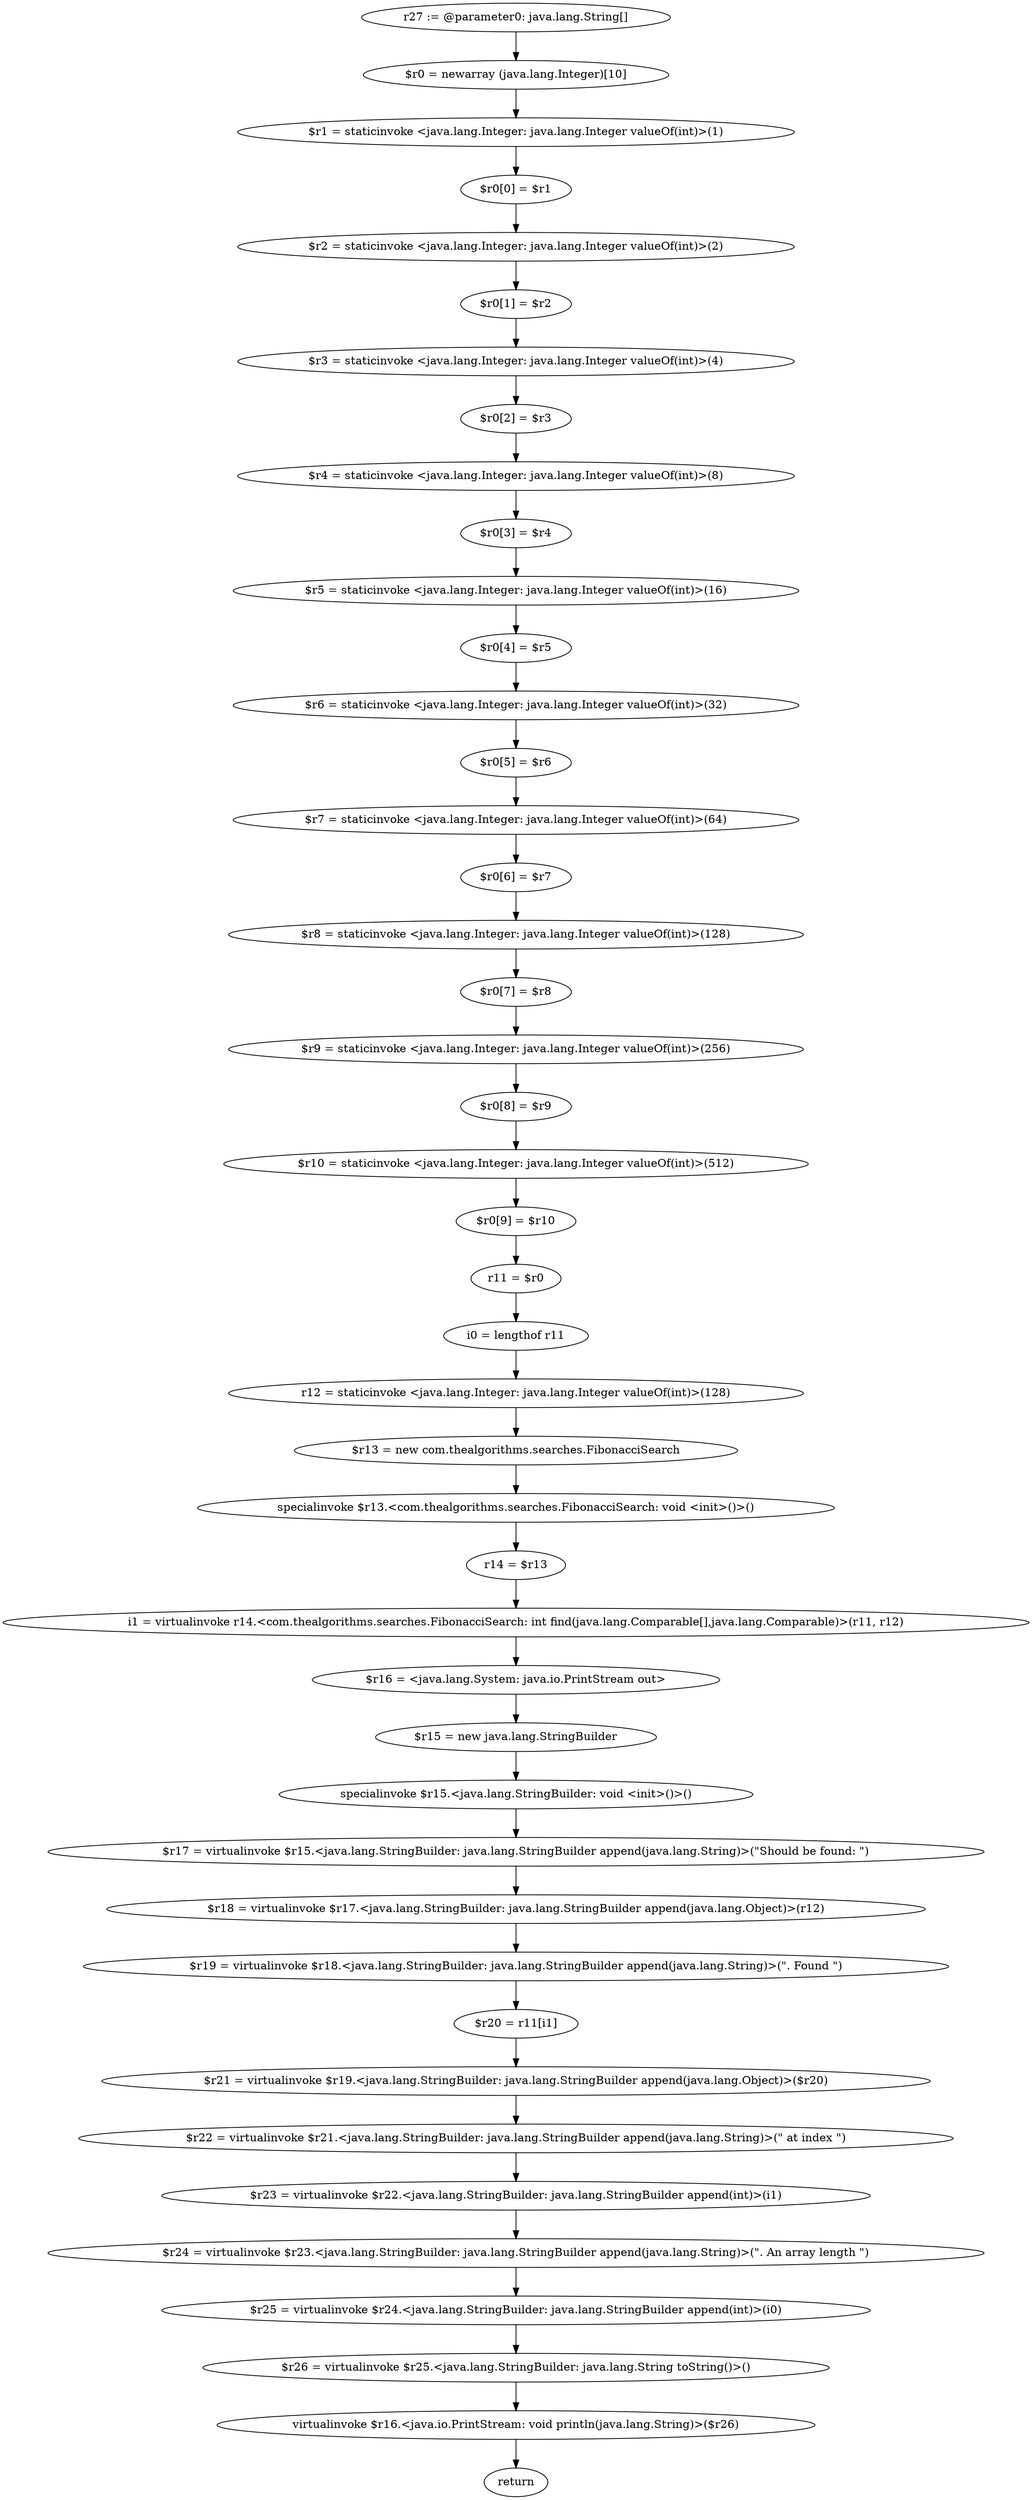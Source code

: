 digraph "unitGraph" {
    "r27 := @parameter0: java.lang.String[]"
    "$r0 = newarray (java.lang.Integer)[10]"
    "$r1 = staticinvoke <java.lang.Integer: java.lang.Integer valueOf(int)>(1)"
    "$r0[0] = $r1"
    "$r2 = staticinvoke <java.lang.Integer: java.lang.Integer valueOf(int)>(2)"
    "$r0[1] = $r2"
    "$r3 = staticinvoke <java.lang.Integer: java.lang.Integer valueOf(int)>(4)"
    "$r0[2] = $r3"
    "$r4 = staticinvoke <java.lang.Integer: java.lang.Integer valueOf(int)>(8)"
    "$r0[3] = $r4"
    "$r5 = staticinvoke <java.lang.Integer: java.lang.Integer valueOf(int)>(16)"
    "$r0[4] = $r5"
    "$r6 = staticinvoke <java.lang.Integer: java.lang.Integer valueOf(int)>(32)"
    "$r0[5] = $r6"
    "$r7 = staticinvoke <java.lang.Integer: java.lang.Integer valueOf(int)>(64)"
    "$r0[6] = $r7"
    "$r8 = staticinvoke <java.lang.Integer: java.lang.Integer valueOf(int)>(128)"
    "$r0[7] = $r8"
    "$r9 = staticinvoke <java.lang.Integer: java.lang.Integer valueOf(int)>(256)"
    "$r0[8] = $r9"
    "$r10 = staticinvoke <java.lang.Integer: java.lang.Integer valueOf(int)>(512)"
    "$r0[9] = $r10"
    "r11 = $r0"
    "i0 = lengthof r11"
    "r12 = staticinvoke <java.lang.Integer: java.lang.Integer valueOf(int)>(128)"
    "$r13 = new com.thealgorithms.searches.FibonacciSearch"
    "specialinvoke $r13.<com.thealgorithms.searches.FibonacciSearch: void <init>()>()"
    "r14 = $r13"
    "i1 = virtualinvoke r14.<com.thealgorithms.searches.FibonacciSearch: int find(java.lang.Comparable[],java.lang.Comparable)>(r11, r12)"
    "$r16 = <java.lang.System: java.io.PrintStream out>"
    "$r15 = new java.lang.StringBuilder"
    "specialinvoke $r15.<java.lang.StringBuilder: void <init>()>()"
    "$r17 = virtualinvoke $r15.<java.lang.StringBuilder: java.lang.StringBuilder append(java.lang.String)>(\"Should be found: \")"
    "$r18 = virtualinvoke $r17.<java.lang.StringBuilder: java.lang.StringBuilder append(java.lang.Object)>(r12)"
    "$r19 = virtualinvoke $r18.<java.lang.StringBuilder: java.lang.StringBuilder append(java.lang.String)>(\". Found \")"
    "$r20 = r11[i1]"
    "$r21 = virtualinvoke $r19.<java.lang.StringBuilder: java.lang.StringBuilder append(java.lang.Object)>($r20)"
    "$r22 = virtualinvoke $r21.<java.lang.StringBuilder: java.lang.StringBuilder append(java.lang.String)>(\" at index \")"
    "$r23 = virtualinvoke $r22.<java.lang.StringBuilder: java.lang.StringBuilder append(int)>(i1)"
    "$r24 = virtualinvoke $r23.<java.lang.StringBuilder: java.lang.StringBuilder append(java.lang.String)>(\". An array length \")"
    "$r25 = virtualinvoke $r24.<java.lang.StringBuilder: java.lang.StringBuilder append(int)>(i0)"
    "$r26 = virtualinvoke $r25.<java.lang.StringBuilder: java.lang.String toString()>()"
    "virtualinvoke $r16.<java.io.PrintStream: void println(java.lang.String)>($r26)"
    "return"
    "r27 := @parameter0: java.lang.String[]"->"$r0 = newarray (java.lang.Integer)[10]";
    "$r0 = newarray (java.lang.Integer)[10]"->"$r1 = staticinvoke <java.lang.Integer: java.lang.Integer valueOf(int)>(1)";
    "$r1 = staticinvoke <java.lang.Integer: java.lang.Integer valueOf(int)>(1)"->"$r0[0] = $r1";
    "$r0[0] = $r1"->"$r2 = staticinvoke <java.lang.Integer: java.lang.Integer valueOf(int)>(2)";
    "$r2 = staticinvoke <java.lang.Integer: java.lang.Integer valueOf(int)>(2)"->"$r0[1] = $r2";
    "$r0[1] = $r2"->"$r3 = staticinvoke <java.lang.Integer: java.lang.Integer valueOf(int)>(4)";
    "$r3 = staticinvoke <java.lang.Integer: java.lang.Integer valueOf(int)>(4)"->"$r0[2] = $r3";
    "$r0[2] = $r3"->"$r4 = staticinvoke <java.lang.Integer: java.lang.Integer valueOf(int)>(8)";
    "$r4 = staticinvoke <java.lang.Integer: java.lang.Integer valueOf(int)>(8)"->"$r0[3] = $r4";
    "$r0[3] = $r4"->"$r5 = staticinvoke <java.lang.Integer: java.lang.Integer valueOf(int)>(16)";
    "$r5 = staticinvoke <java.lang.Integer: java.lang.Integer valueOf(int)>(16)"->"$r0[4] = $r5";
    "$r0[4] = $r5"->"$r6 = staticinvoke <java.lang.Integer: java.lang.Integer valueOf(int)>(32)";
    "$r6 = staticinvoke <java.lang.Integer: java.lang.Integer valueOf(int)>(32)"->"$r0[5] = $r6";
    "$r0[5] = $r6"->"$r7 = staticinvoke <java.lang.Integer: java.lang.Integer valueOf(int)>(64)";
    "$r7 = staticinvoke <java.lang.Integer: java.lang.Integer valueOf(int)>(64)"->"$r0[6] = $r7";
    "$r0[6] = $r7"->"$r8 = staticinvoke <java.lang.Integer: java.lang.Integer valueOf(int)>(128)";
    "$r8 = staticinvoke <java.lang.Integer: java.lang.Integer valueOf(int)>(128)"->"$r0[7] = $r8";
    "$r0[7] = $r8"->"$r9 = staticinvoke <java.lang.Integer: java.lang.Integer valueOf(int)>(256)";
    "$r9 = staticinvoke <java.lang.Integer: java.lang.Integer valueOf(int)>(256)"->"$r0[8] = $r9";
    "$r0[8] = $r9"->"$r10 = staticinvoke <java.lang.Integer: java.lang.Integer valueOf(int)>(512)";
    "$r10 = staticinvoke <java.lang.Integer: java.lang.Integer valueOf(int)>(512)"->"$r0[9] = $r10";
    "$r0[9] = $r10"->"r11 = $r0";
    "r11 = $r0"->"i0 = lengthof r11";
    "i0 = lengthof r11"->"r12 = staticinvoke <java.lang.Integer: java.lang.Integer valueOf(int)>(128)";
    "r12 = staticinvoke <java.lang.Integer: java.lang.Integer valueOf(int)>(128)"->"$r13 = new com.thealgorithms.searches.FibonacciSearch";
    "$r13 = new com.thealgorithms.searches.FibonacciSearch"->"specialinvoke $r13.<com.thealgorithms.searches.FibonacciSearch: void <init>()>()";
    "specialinvoke $r13.<com.thealgorithms.searches.FibonacciSearch: void <init>()>()"->"r14 = $r13";
    "r14 = $r13"->"i1 = virtualinvoke r14.<com.thealgorithms.searches.FibonacciSearch: int find(java.lang.Comparable[],java.lang.Comparable)>(r11, r12)";
    "i1 = virtualinvoke r14.<com.thealgorithms.searches.FibonacciSearch: int find(java.lang.Comparable[],java.lang.Comparable)>(r11, r12)"->"$r16 = <java.lang.System: java.io.PrintStream out>";
    "$r16 = <java.lang.System: java.io.PrintStream out>"->"$r15 = new java.lang.StringBuilder";
    "$r15 = new java.lang.StringBuilder"->"specialinvoke $r15.<java.lang.StringBuilder: void <init>()>()";
    "specialinvoke $r15.<java.lang.StringBuilder: void <init>()>()"->"$r17 = virtualinvoke $r15.<java.lang.StringBuilder: java.lang.StringBuilder append(java.lang.String)>(\"Should be found: \")";
    "$r17 = virtualinvoke $r15.<java.lang.StringBuilder: java.lang.StringBuilder append(java.lang.String)>(\"Should be found: \")"->"$r18 = virtualinvoke $r17.<java.lang.StringBuilder: java.lang.StringBuilder append(java.lang.Object)>(r12)";
    "$r18 = virtualinvoke $r17.<java.lang.StringBuilder: java.lang.StringBuilder append(java.lang.Object)>(r12)"->"$r19 = virtualinvoke $r18.<java.lang.StringBuilder: java.lang.StringBuilder append(java.lang.String)>(\". Found \")";
    "$r19 = virtualinvoke $r18.<java.lang.StringBuilder: java.lang.StringBuilder append(java.lang.String)>(\". Found \")"->"$r20 = r11[i1]";
    "$r20 = r11[i1]"->"$r21 = virtualinvoke $r19.<java.lang.StringBuilder: java.lang.StringBuilder append(java.lang.Object)>($r20)";
    "$r21 = virtualinvoke $r19.<java.lang.StringBuilder: java.lang.StringBuilder append(java.lang.Object)>($r20)"->"$r22 = virtualinvoke $r21.<java.lang.StringBuilder: java.lang.StringBuilder append(java.lang.String)>(\" at index \")";
    "$r22 = virtualinvoke $r21.<java.lang.StringBuilder: java.lang.StringBuilder append(java.lang.String)>(\" at index \")"->"$r23 = virtualinvoke $r22.<java.lang.StringBuilder: java.lang.StringBuilder append(int)>(i1)";
    "$r23 = virtualinvoke $r22.<java.lang.StringBuilder: java.lang.StringBuilder append(int)>(i1)"->"$r24 = virtualinvoke $r23.<java.lang.StringBuilder: java.lang.StringBuilder append(java.lang.String)>(\". An array length \")";
    "$r24 = virtualinvoke $r23.<java.lang.StringBuilder: java.lang.StringBuilder append(java.lang.String)>(\". An array length \")"->"$r25 = virtualinvoke $r24.<java.lang.StringBuilder: java.lang.StringBuilder append(int)>(i0)";
    "$r25 = virtualinvoke $r24.<java.lang.StringBuilder: java.lang.StringBuilder append(int)>(i0)"->"$r26 = virtualinvoke $r25.<java.lang.StringBuilder: java.lang.String toString()>()";
    "$r26 = virtualinvoke $r25.<java.lang.StringBuilder: java.lang.String toString()>()"->"virtualinvoke $r16.<java.io.PrintStream: void println(java.lang.String)>($r26)";
    "virtualinvoke $r16.<java.io.PrintStream: void println(java.lang.String)>($r26)"->"return";
}
